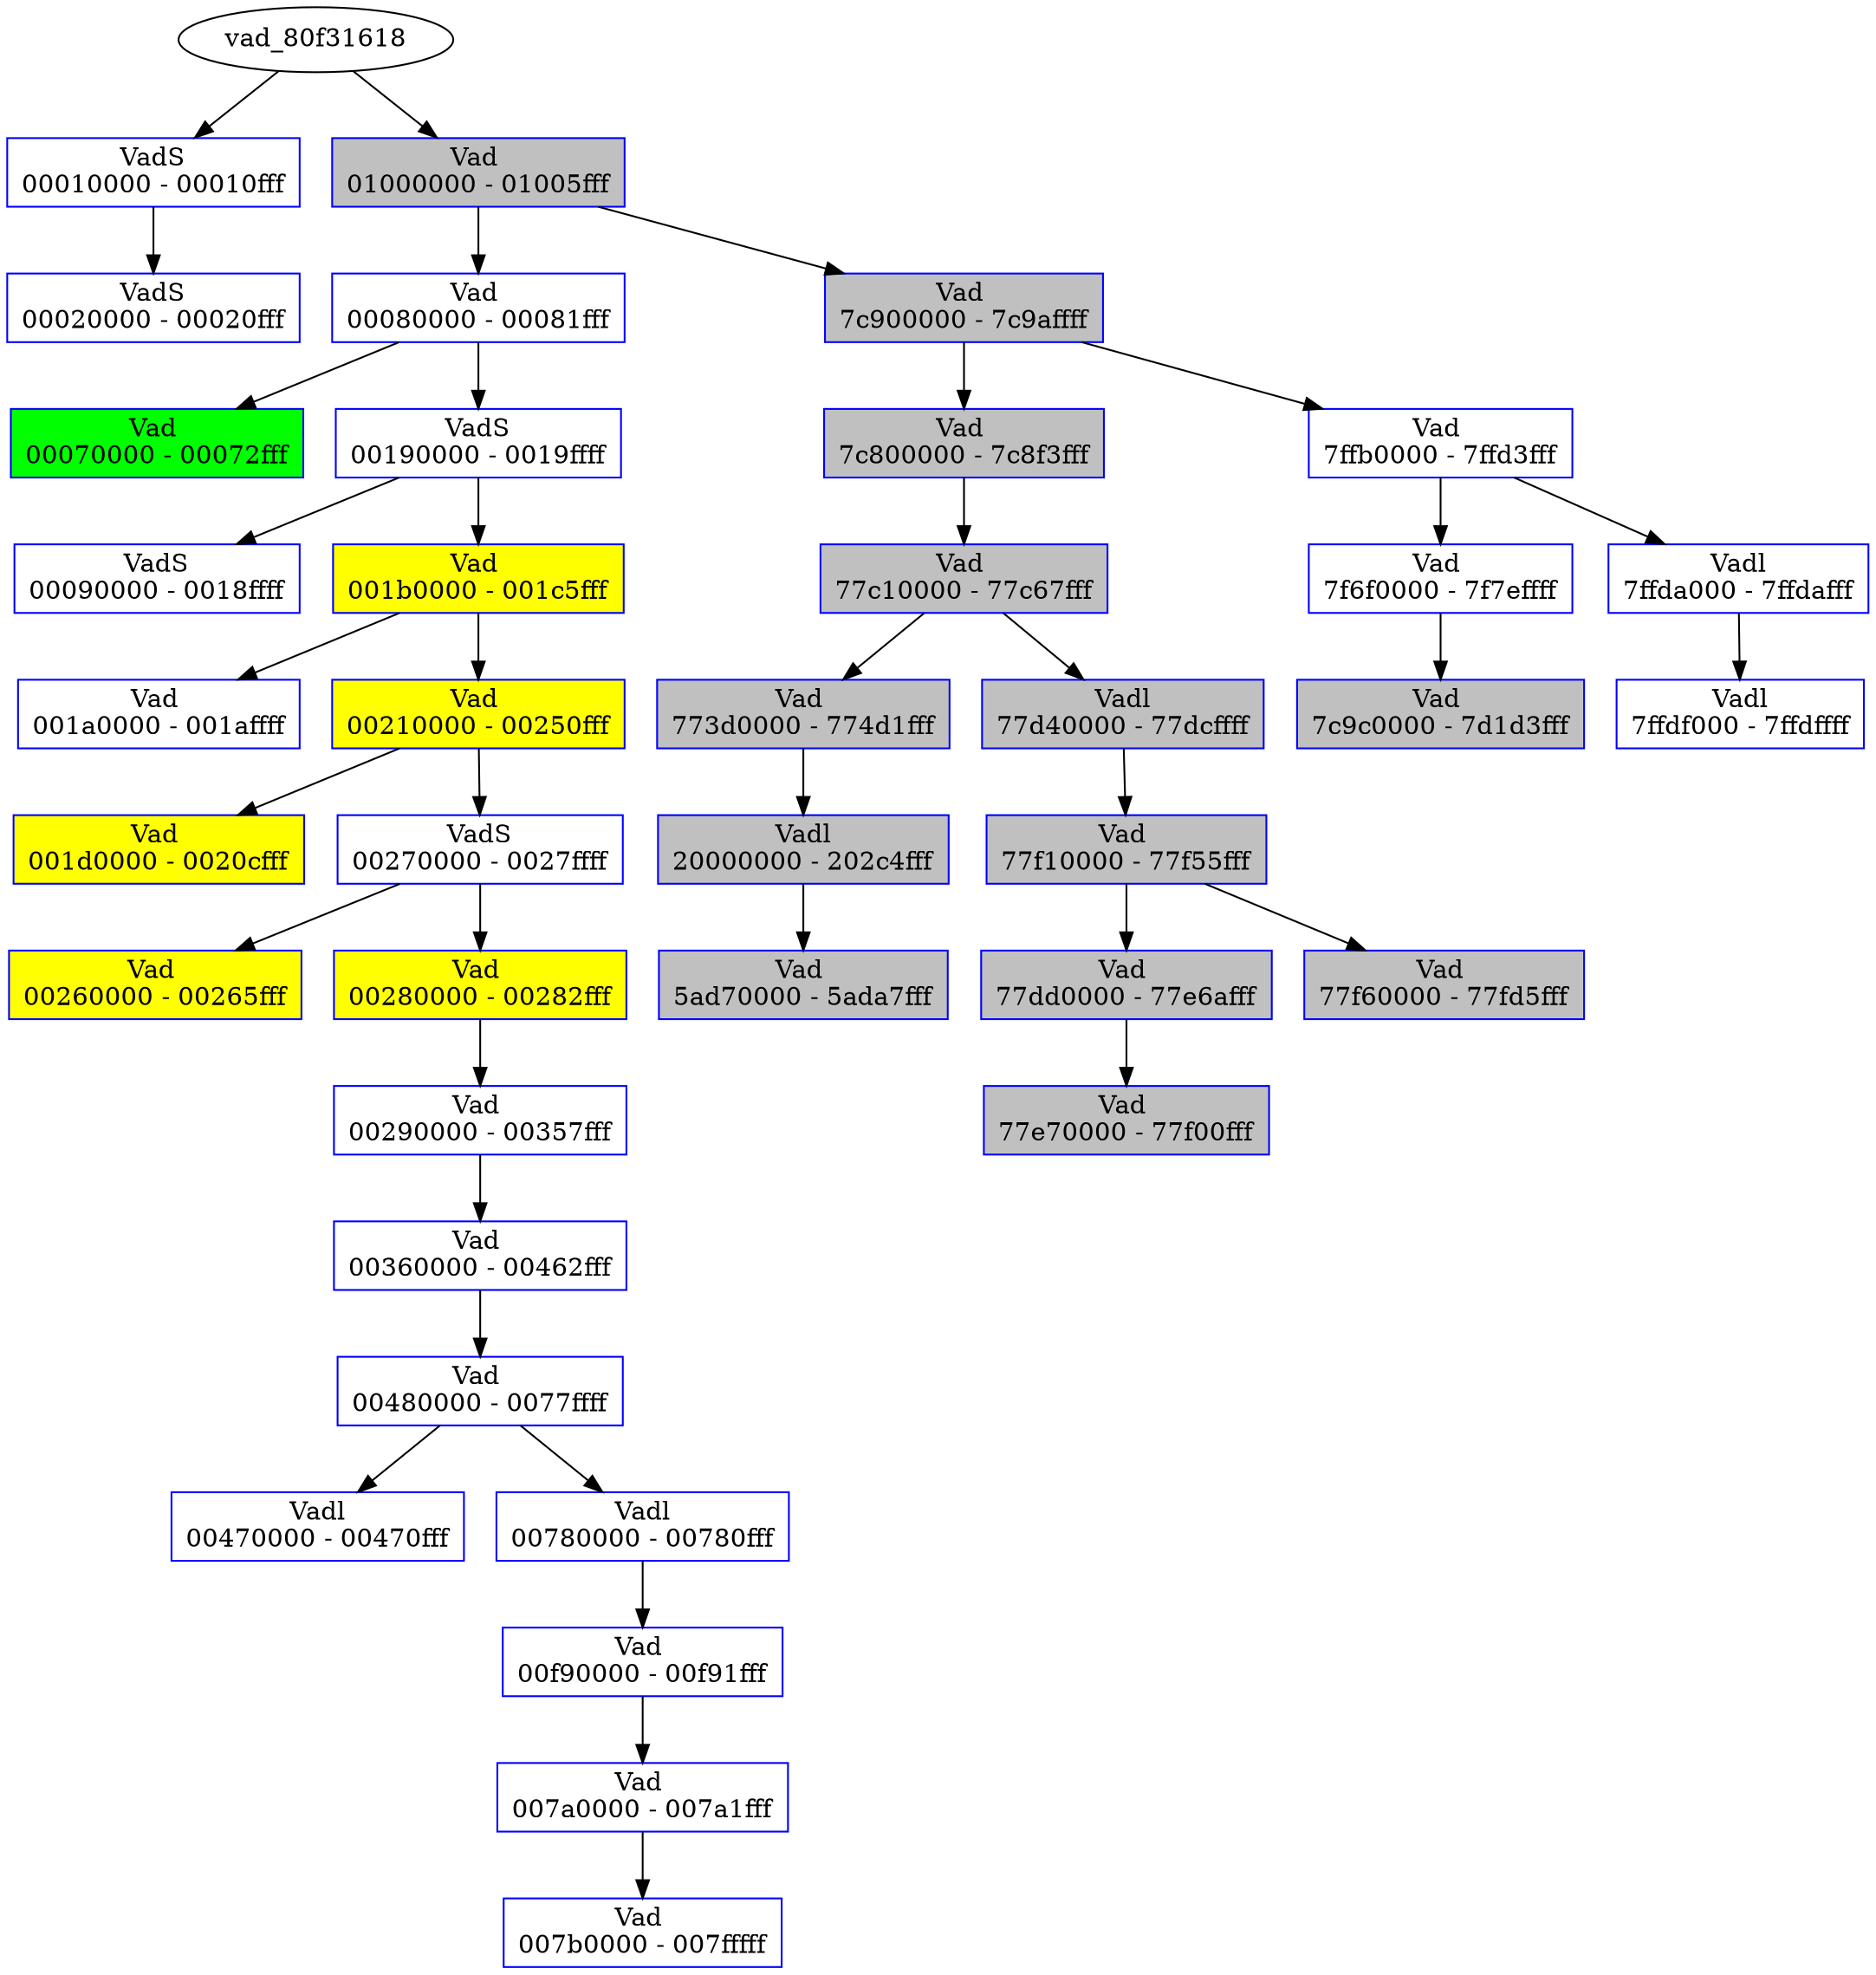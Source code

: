 /* Pid:    888 */
digraph processtree {
graph [rankdir = "TB"];
vad_80f31618 -> vad_80fcd5b0
vad_80fcd5b0 [label = "{ VadS\n00010000 - 00010fff }"shape = "record" color = "blue" style = "filled" fillcolor = "white"];
vad_80fcd5b0 -> vad_81005178
vad_81005178 [label = "{ VadS\n00020000 - 00020fff }"shape = "record" color = "blue" style = "filled" fillcolor = "white"];
vad_80f31618 -> vad_80f00860
vad_80f00860 [label = "{ Vad \n01000000 - 01005fff }"shape = "record" color = "blue" style = "filled" fillcolor = "gray"];
vad_80f00860 -> vad_ff241ea0
vad_ff241ea0 [label = "{ Vad \n00080000 - 00081fff }"shape = "record" color = "blue" style = "filled" fillcolor = "white"];
vad_ff241ea0 -> vad_80f09ea0
vad_80f09ea0 [label = "{ Vad \n00070000 - 00072fff }"shape = "record" color = "blue" style = "filled" fillcolor = "green"];
vad_ff241ea0 -> vad_81028530
vad_81028530 [label = "{ VadS\n00190000 - 0019ffff }"shape = "record" color = "blue" style = "filled" fillcolor = "white"];
vad_81028530 -> vad_ff1f5538
vad_ff1f5538 [label = "{ VadS\n00090000 - 0018ffff }"shape = "record" color = "blue" style = "filled" fillcolor = "white"];
vad_81028530 -> vad_ff2450b0
vad_ff2450b0 [label = "{ Vad \n001b0000 - 001c5fff }"shape = "record" color = "blue" style = "filled" fillcolor = "yellow"];
vad_ff2450b0 -> vad_ff244d90
vad_ff244d90 [label = "{ Vad \n001a0000 - 001affff }"shape = "record" color = "blue" style = "filled" fillcolor = "white"];
vad_ff2450b0 -> vad_ff2a6bb0
vad_ff2a6bb0 [label = "{ Vad \n00210000 - 00250fff }"shape = "record" color = "blue" style = "filled" fillcolor = "yellow"];
vad_ff2a6bb0 -> vad_ff2a6be0
vad_ff2a6be0 [label = "{ Vad \n001d0000 - 0020cfff }"shape = "record" color = "blue" style = "filled" fillcolor = "yellow"];
vad_ff2a6bb0 -> vad_ff24a960
vad_ff24a960 [label = "{ VadS\n00270000 - 0027ffff }"shape = "record" color = "blue" style = "filled" fillcolor = "white"];
vad_ff24a960 -> vad_ff2642d0
vad_ff2642d0 [label = "{ Vad \n00260000 - 00265fff }"shape = "record" color = "blue" style = "filled" fillcolor = "yellow"];
vad_ff24a960 -> vad_ff3a0168
vad_ff3a0168 [label = "{ Vad \n00280000 - 00282fff }"shape = "record" color = "blue" style = "filled" fillcolor = "yellow"];
vad_ff3a0168 -> vad_ff3a0138
vad_ff3a0138 [label = "{ Vad \n00290000 - 00357fff }"shape = "record" color = "blue" style = "filled" fillcolor = "white"];
vad_ff3a0138 -> vad_81002570
vad_81002570 [label = "{ Vad \n00360000 - 00462fff }"shape = "record" color = "blue" style = "filled" fillcolor = "white"];
vad_81002570 -> vad_ff1e1da0
vad_ff1e1da0 [label = "{ Vad \n00480000 - 0077ffff }"shape = "record" color = "blue" style = "filled" fillcolor = "white"];
vad_ff1e1da0 -> vad_80ef7c40
vad_80ef7c40 [label = "{ Vadl\n00470000 - 00470fff }"shape = "record" color = "blue" style = "filled" fillcolor = "white"];
vad_ff1e1da0 -> vad_ff2124d0
vad_ff2124d0 [label = "{ Vadl\n00780000 - 00780fff }"shape = "record" color = "blue" style = "filled" fillcolor = "white"];
vad_ff2124d0 -> vad_ff1f7ec0
vad_ff1f7ec0 [label = "{ Vad \n00f90000 - 00f91fff }"shape = "record" color = "blue" style = "filled" fillcolor = "white"];
vad_ff1f7ec0 -> vad_ff1f7c40
vad_ff1f7c40 [label = "{ Vad \n007a0000 - 007a1fff }"shape = "record" color = "blue" style = "filled" fillcolor = "white"];
vad_ff1f7c40 -> vad_810291c0
vad_810291c0 [label = "{ Vad \n007b0000 - 007fffff }"shape = "record" color = "blue" style = "filled" fillcolor = "white"];
vad_80f00860 -> vad_80f00830
vad_80f00830 [label = "{ Vad \n7c900000 - 7c9affff }"shape = "record" color = "blue" style = "filled" fillcolor = "gray"];
vad_80f00830 -> vad_ff23e0a0
vad_ff23e0a0 [label = "{ Vad \n7c800000 - 7c8f3fff }"shape = "record" color = "blue" style = "filled" fillcolor = "gray"];
vad_ff23e0a0 -> vad_ff2642a0
vad_ff2642a0 [label = "{ Vad \n77c10000 - 77c67fff }"shape = "record" color = "blue" style = "filled" fillcolor = "gray"];
vad_ff2642a0 -> vad_ff2124a0
vad_ff2124a0 [label = "{ Vad \n773d0000 - 774d1fff }"shape = "record" color = "blue" style = "filled" fillcolor = "gray"];
vad_ff2124a0 -> vad_ff399d60
vad_ff399d60 [label = "{ Vadl\n20000000 - 202c4fff }"shape = "record" color = "blue" style = "filled" fillcolor = "gray"];
vad_ff399d60 -> vad_ff21bd98
vad_ff21bd98 [label = "{ Vad \n5ad70000 - 5ada7fff }"shape = "record" color = "blue" style = "filled" fillcolor = "gray"];
vad_ff2642a0 -> vad_80ef7c00
vad_80ef7c00 [label = "{ Vadl\n77d40000 - 77dcffff }"shape = "record" color = "blue" style = "filled" fillcolor = "gray"];
vad_80ef7c00 -> vad_ff21af10
vad_ff21af10 [label = "{ Vad \n77f10000 - 77f55fff }"shape = "record" color = "blue" style = "filled" fillcolor = "gray"];
vad_ff21af10 -> vad_80f0d3a8
vad_80f0d3a8 [label = "{ Vad \n77dd0000 - 77e6afff }"shape = "record" color = "blue" style = "filled" fillcolor = "gray"];
vad_80f0d3a8 -> vad_80f0d1e0
vad_80f0d1e0 [label = "{ Vad \n77e70000 - 77f00fff }"shape = "record" color = "blue" style = "filled" fillcolor = "gray"];
vad_ff21af10 -> vad_80f0d1b0
vad_80f0d1b0 [label = "{ Vad \n77f60000 - 77fd5fff }"shape = "record" color = "blue" style = "filled" fillcolor = "gray"];
vad_80f00830 -> vad_ff14e2c0
vad_ff14e2c0 [label = "{ Vad \n7ffb0000 - 7ffd3fff }"shape = "record" color = "blue" style = "filled" fillcolor = "white"];
vad_ff14e2c0 -> vad_ff25dea0
vad_ff25dea0 [label = "{ Vad \n7f6f0000 - 7f7effff }"shape = "record" color = "blue" style = "filled" fillcolor = "white"];
vad_ff25dea0 -> vad_80f0d3d8
vad_80f0d3d8 [label = "{ Vad \n7c9c0000 - 7d1d3fff }"shape = "record" color = "blue" style = "filled" fillcolor = "gray"];
vad_ff14e2c0 -> vad_ff14e280
vad_ff14e280 [label = "{ Vadl\n7ffda000 - 7ffdafff }"shape = "record" color = "blue" style = "filled" fillcolor = "white"];
vad_ff14e280 -> vad_ff23e0d0
vad_ff23e0d0 [label = "{ Vadl\n7ffdf000 - 7ffdffff }"shape = "record" color = "blue" style = "filled" fillcolor = "white"];
}
